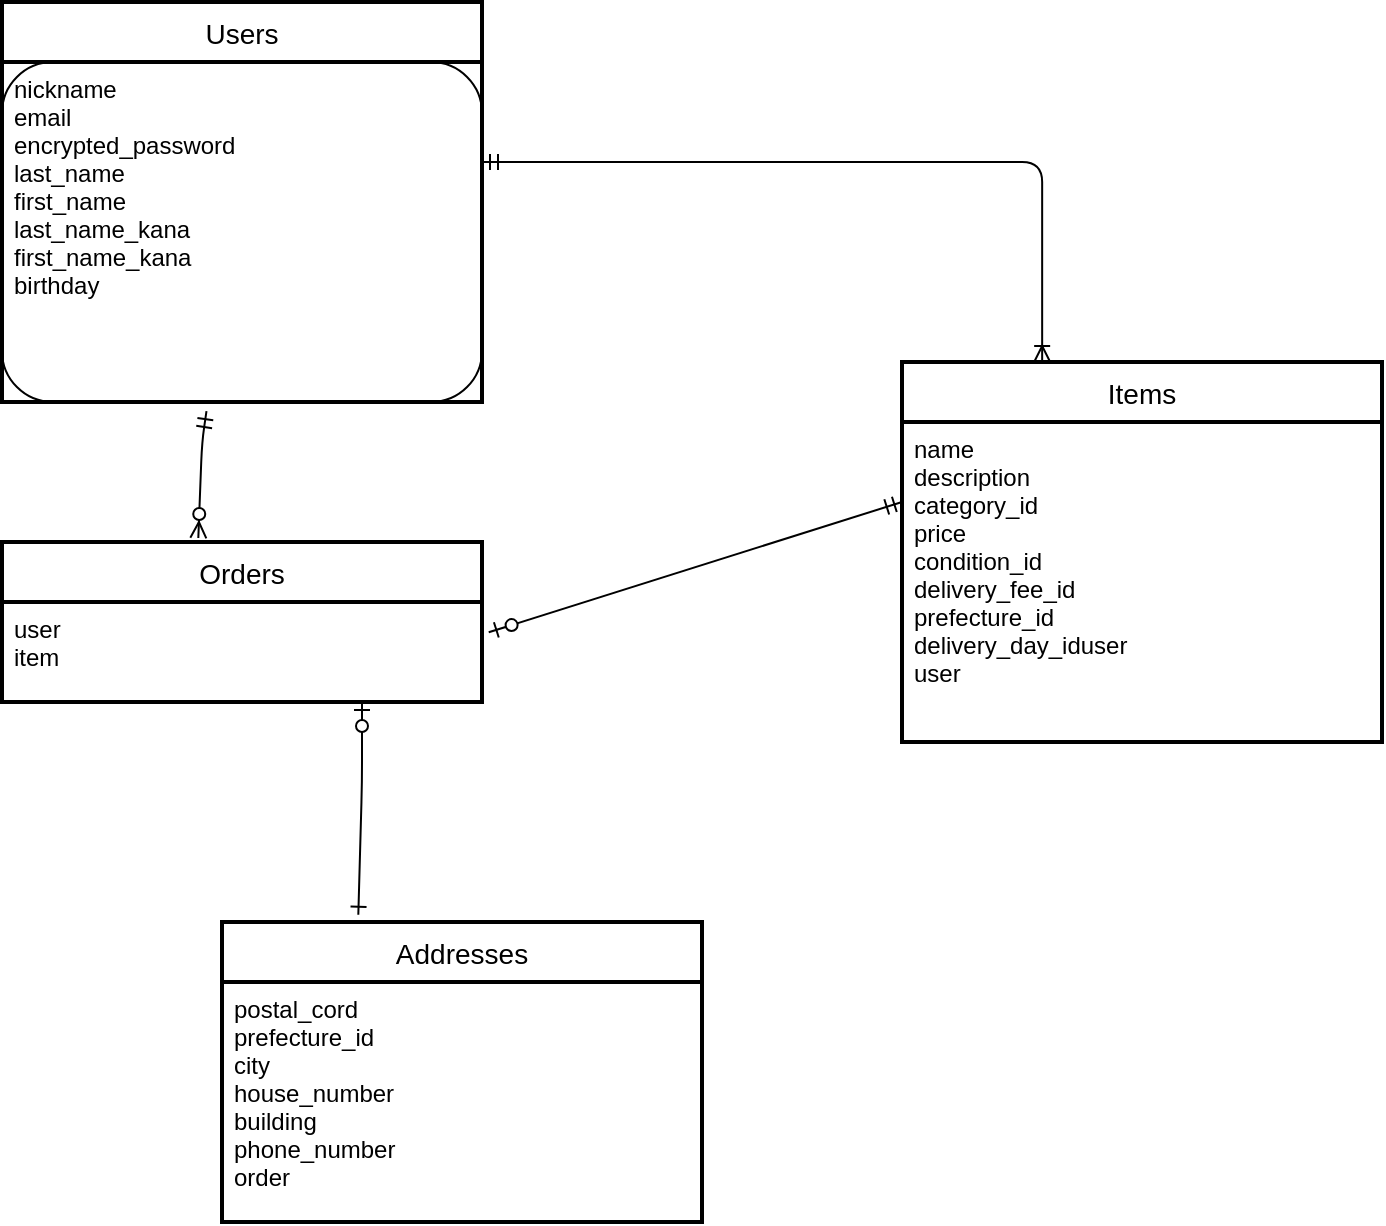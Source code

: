<mxfile>
    <diagram id="38Gp1-Y6O-POx-cpBhje" name="ページ1">
        <mxGraphModel dx="937" dy="633" grid="1" gridSize="10" guides="1" tooltips="1" connect="0" arrows="1" fold="1" page="1" pageScale="1" pageWidth="827" pageHeight="1169" math="0" shadow="0">
            <root>
                <mxCell id="0"/>
                <mxCell id="1" parent="0"/>
                <mxCell id="2" value="Users" style="swimlane;childLayout=stackLayout;horizontal=1;startSize=30;horizontalStack=0;rounded=1;fontSize=14;fontStyle=0;strokeWidth=2;resizeParent=0;resizeLast=1;shadow=0;dashed=0;align=center;arcSize=0;" parent="1" vertex="1">
                    <mxGeometry x="20" y="20" width="240" height="200" as="geometry"/>
                </mxCell>
                <mxCell id="3" value="nickname &#10;email&#10;encrypted_password&#10;last_name&#10;first_name &#10;last_name_kana&#10;first_name_kana&#10;birthday " style="align=left;strokeColor=default;fillColor=none;spacingLeft=4;fontSize=12;verticalAlign=top;resizable=0;rotatable=0;part=1;rounded=1;" parent="2" vertex="1">
                    <mxGeometry y="30" width="240" height="170" as="geometry"/>
                </mxCell>
                <mxCell id="19" value="Addresses" style="swimlane;childLayout=stackLayout;horizontal=1;startSize=30;horizontalStack=0;rounded=1;fontSize=14;fontStyle=0;strokeWidth=2;resizeParent=0;resizeLast=1;shadow=0;dashed=0;align=center;arcSize=0;" parent="1" vertex="1">
                    <mxGeometry x="130" y="480" width="240" height="150" as="geometry"/>
                </mxCell>
                <mxCell id="20" value="postal_cord&#10;prefecture_id&#10;city&#10;house_number&#10;building&#10;phone_number&#10;order" style="align=left;strokeColor=none;fillColor=none;spacingLeft=4;fontSize=12;verticalAlign=top;resizable=0;rotatable=0;part=1;rounded=1;" parent="19" vertex="1">
                    <mxGeometry y="30" width="240" height="120" as="geometry"/>
                </mxCell>
                <mxCell id="21" value="Items" style="swimlane;childLayout=stackLayout;horizontal=1;startSize=30;horizontalStack=0;rounded=1;fontSize=14;fontStyle=0;strokeWidth=2;resizeParent=0;resizeLast=1;shadow=0;dashed=0;align=center;arcSize=0;" parent="1" vertex="1">
                    <mxGeometry x="470" y="200" width="240" height="190" as="geometry"/>
                </mxCell>
                <mxCell id="22" value="name&#10;description&#10;category_id&#10;price&#10;condition_id&#10;delivery_fee_id&#10; prefecture_id&#10;delivery_day_iduser&#10;user" style="align=left;strokeColor=none;fillColor=none;spacingLeft=4;fontSize=12;verticalAlign=top;resizable=0;rotatable=0;part=1;rounded=1;" parent="21" vertex="1">
                    <mxGeometry y="30" width="240" height="160" as="geometry"/>
                </mxCell>
                <mxCell id="23" value="Orders" style="swimlane;childLayout=stackLayout;horizontal=1;startSize=30;horizontalStack=0;rounded=1;fontSize=14;fontStyle=0;strokeWidth=2;resizeParent=0;resizeLast=1;shadow=0;dashed=0;align=center;arcSize=0;" parent="1" vertex="1">
                    <mxGeometry x="20" y="290" width="240" height="80" as="geometry"/>
                </mxCell>
                <mxCell id="24" value="user&#10;item" style="align=left;strokeColor=none;fillColor=none;spacingLeft=4;fontSize=12;verticalAlign=top;resizable=0;rotatable=0;part=1;rounded=1;" parent="23" vertex="1">
                    <mxGeometry y="30" width="240" height="50" as="geometry"/>
                </mxCell>
                <mxCell id="38" value="" style="fontSize=12;html=1;endArrow=ERzeroToMany;startArrow=ERmandOne;rounded=1;hachureGap=4;fontFamily=Architects Daughter;fontSource=https%3A%2F%2Ffonts.googleapis.com%2Fcss%3Ffamily%3DArchitects%2BDaughter;elbow=vertical;entryX=0.409;entryY=-0.025;entryDx=0;entryDy=0;entryPerimeter=0;exitX=0.426;exitY=1.027;exitDx=0;exitDy=0;exitPerimeter=0;" parent="1" source="3" target="23" edge="1">
                    <mxGeometry width="100" height="100" relative="1" as="geometry">
                        <mxPoint x="270" y="160" as="sourcePoint"/>
                        <mxPoint x="380" y="190" as="targetPoint"/>
                        <Array as="points">
                            <mxPoint x="120" y="240"/>
                        </Array>
                    </mxGeometry>
                </mxCell>
                <mxCell id="43" value="" style="fontSize=12;html=1;endArrow=ERzeroToOne;startArrow=ERone;exitX=0.284;exitY=-0.024;exitDx=0;exitDy=0;exitPerimeter=0;startFill=0;" parent="1" source="19" edge="1">
                    <mxGeometry width="100" height="100" relative="1" as="geometry">
                        <mxPoint x="180" y="460" as="sourcePoint"/>
                        <mxPoint x="200" y="370" as="targetPoint"/>
                        <Array as="points">
                            <mxPoint x="200" y="410"/>
                        </Array>
                    </mxGeometry>
                </mxCell>
                <mxCell id="45" value="" style="edgeStyle=elbowEdgeStyle;fontSize=12;html=1;endArrow=ERoneToMany;startArrow=ERmandOne;elbow=vertical;entryX=0.292;entryY=0;entryDx=0;entryDy=0;entryPerimeter=0;" parent="1" target="21" edge="1">
                    <mxGeometry width="100" height="100" relative="1" as="geometry">
                        <mxPoint x="260" y="100" as="sourcePoint"/>
                        <mxPoint x="490" y="130" as="targetPoint"/>
                        <Array as="points">
                            <mxPoint x="490" y="100"/>
                        </Array>
                    </mxGeometry>
                </mxCell>
                <mxCell id="46" value="" style="fontSize=12;html=1;endArrow=ERzeroToOne;startArrow=ERmandOne;startFill=0;entryX=1.014;entryY=0.303;entryDx=0;entryDy=0;entryPerimeter=0;" parent="1" target="24" edge="1">
                    <mxGeometry width="100" height="100" relative="1" as="geometry">
                        <mxPoint x="470" y="270" as="sourcePoint"/>
                        <mxPoint x="370" y="220" as="targetPoint"/>
                        <Array as="points"/>
                    </mxGeometry>
                </mxCell>
            </root>
        </mxGraphModel>
    </diagram>
</mxfile>